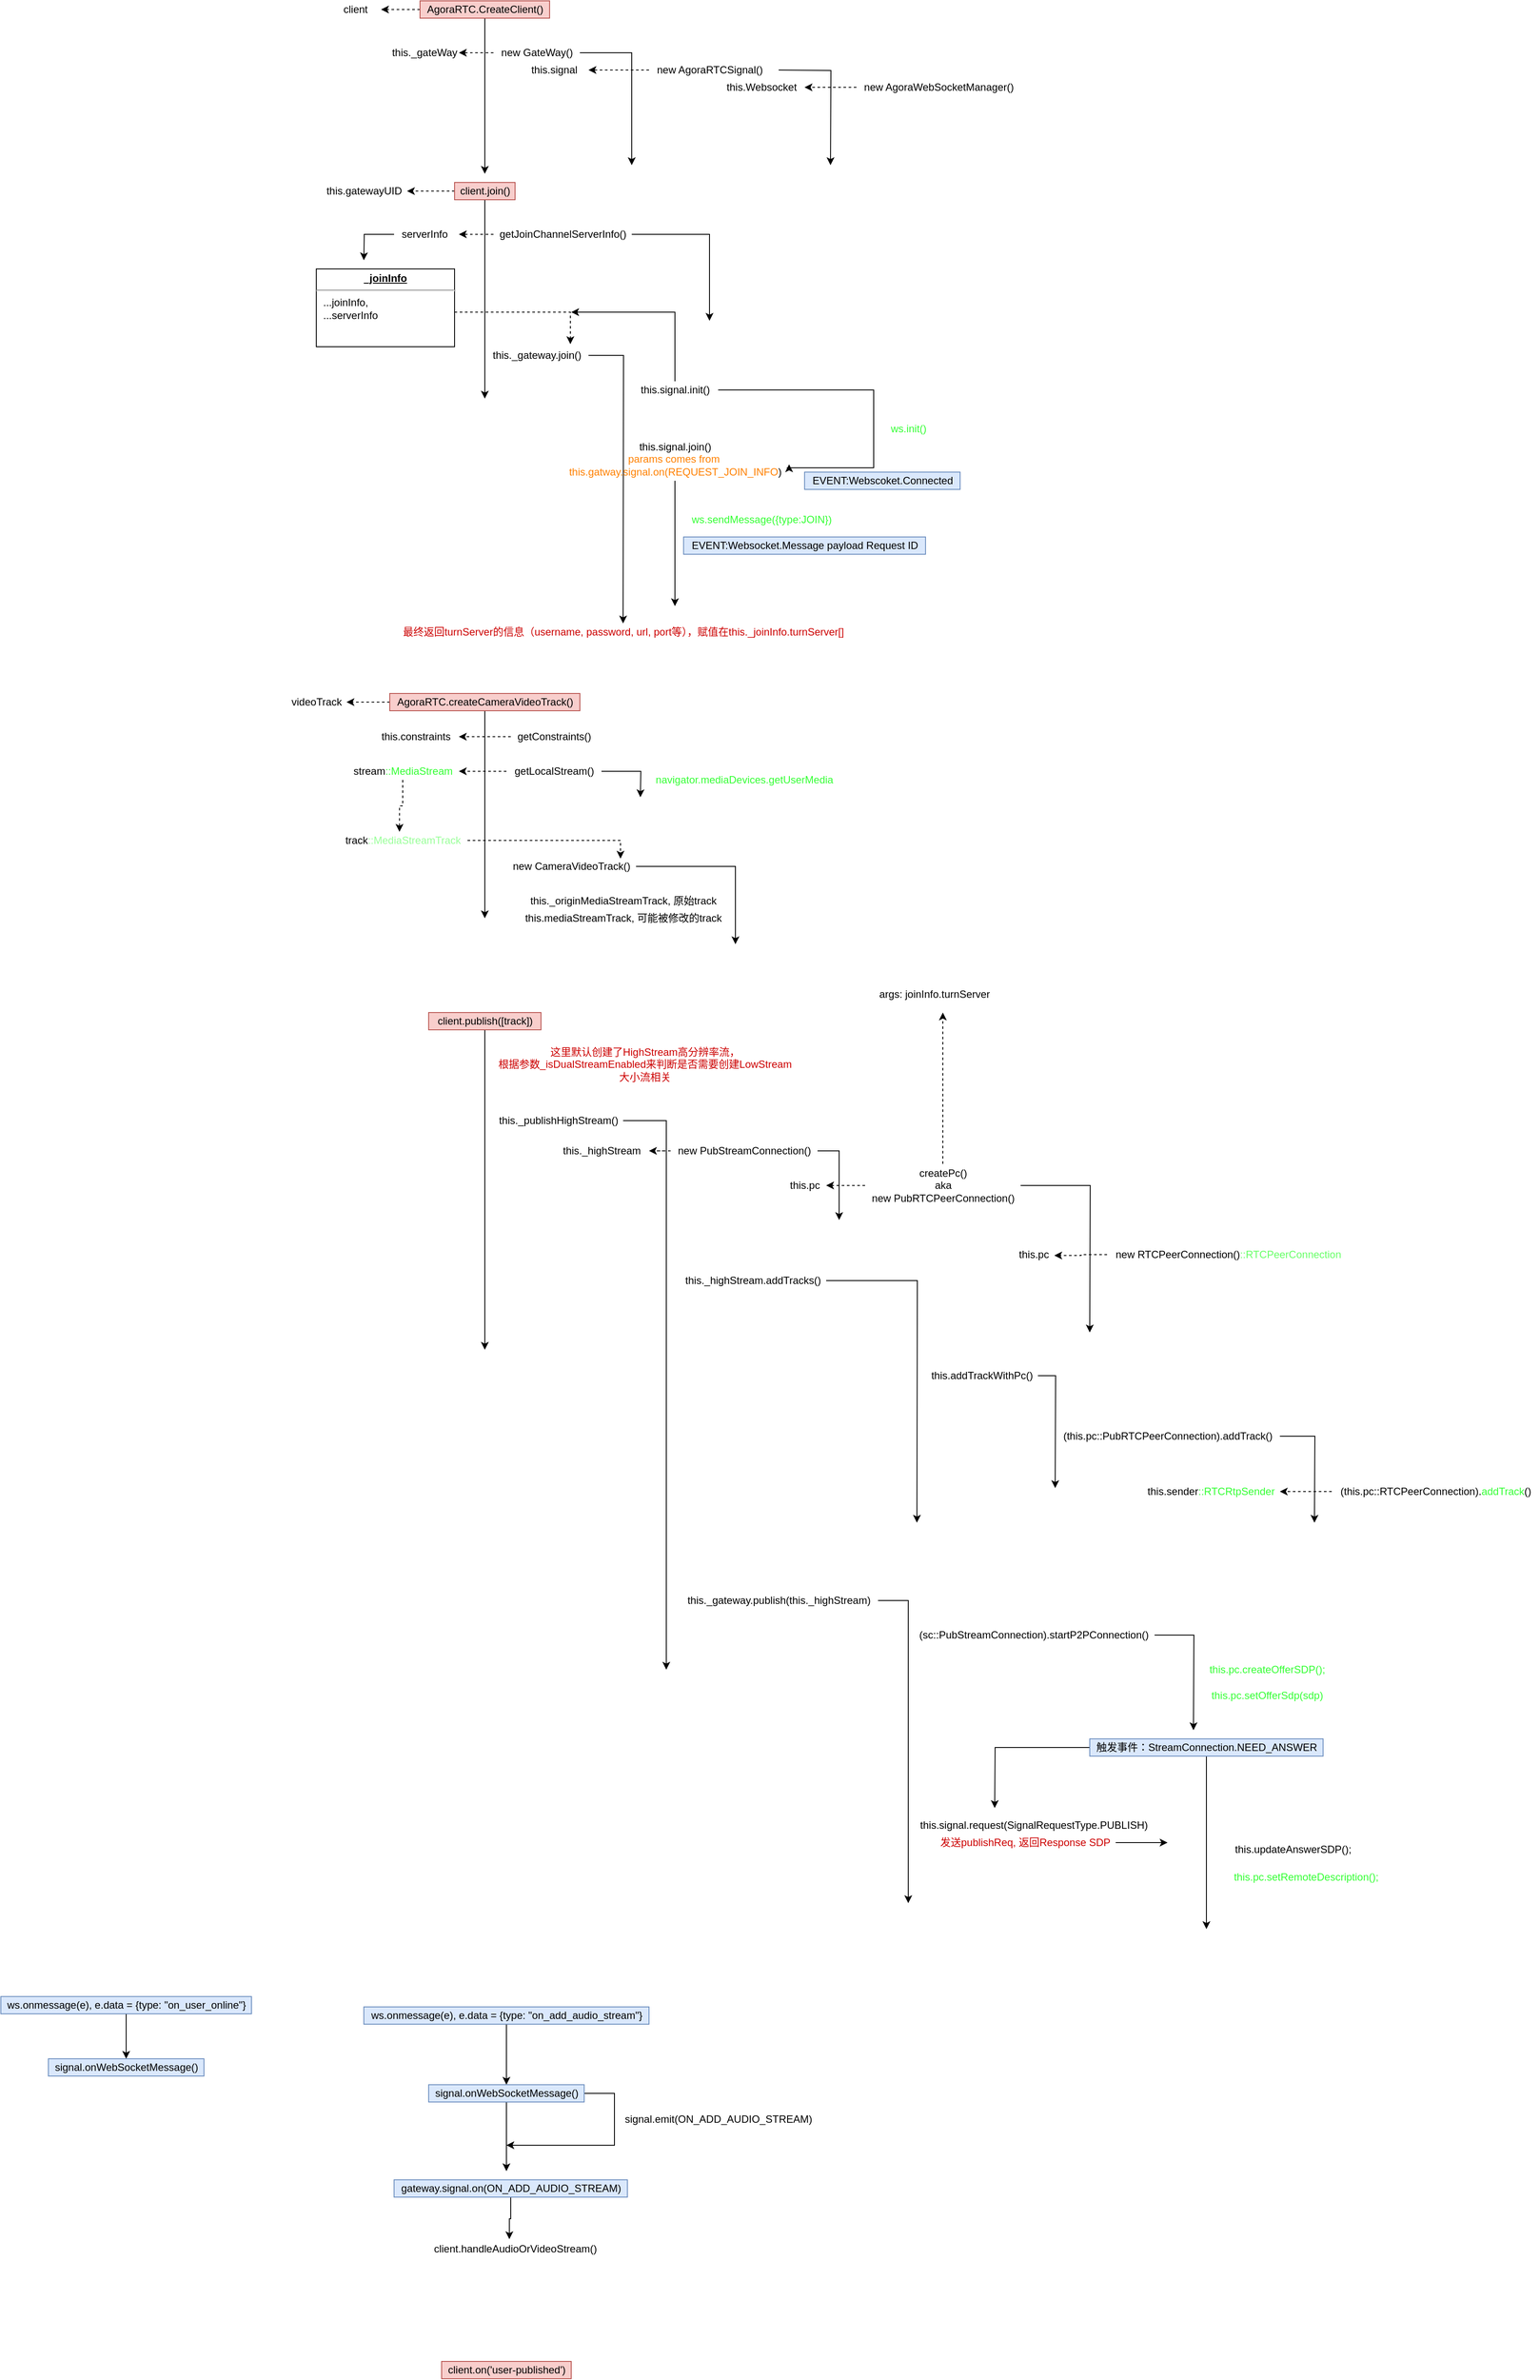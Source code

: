 <mxfile version="13.11.0" type="github">
  <diagram id="C5RBs43oDa-KdzZeNtuy" name="Page-1">
    <mxGraphModel dx="1615" dy="493" grid="1" gridSize="10" guides="1" tooltips="1" connect="1" arrows="1" fold="1" page="1" pageScale="1" pageWidth="827" pageHeight="1169" math="0" shadow="0">
      <root>
        <mxCell id="WIyWlLk6GJQsqaUBKTNV-0" />
        <mxCell id="WIyWlLk6GJQsqaUBKTNV-1" parent="WIyWlLk6GJQsqaUBKTNV-0" />
        <mxCell id="mV5sWuzgAVFhbm7Jw3Zg-1" style="edgeStyle=orthogonalEdgeStyle;rounded=0;orthogonalLoop=1;jettySize=auto;html=1;" edge="1" parent="WIyWlLk6GJQsqaUBKTNV-1" source="mV5sWuzgAVFhbm7Jw3Zg-0">
          <mxGeometry relative="1" as="geometry">
            <mxPoint x="120" y="230" as="targetPoint" />
          </mxGeometry>
        </mxCell>
        <mxCell id="mV5sWuzgAVFhbm7Jw3Zg-65" style="edgeStyle=orthogonalEdgeStyle;rounded=0;orthogonalLoop=1;jettySize=auto;html=1;dashed=1;" edge="1" parent="WIyWlLk6GJQsqaUBKTNV-1" source="mV5sWuzgAVFhbm7Jw3Zg-0">
          <mxGeometry relative="1" as="geometry">
            <mxPoint y="40" as="targetPoint" />
          </mxGeometry>
        </mxCell>
        <mxCell id="mV5sWuzgAVFhbm7Jw3Zg-0" value="AgoraRTC.CreateClient()" style="text;html=1;align=center;verticalAlign=middle;resizable=0;points=[];autosize=1;fillColor=#f8cecc;strokeColor=#b85450;" vertex="1" parent="WIyWlLk6GJQsqaUBKTNV-1">
          <mxGeometry x="45" y="30" width="150" height="20" as="geometry" />
        </mxCell>
        <mxCell id="mV5sWuzgAVFhbm7Jw3Zg-5" style="edgeStyle=orthogonalEdgeStyle;rounded=0;orthogonalLoop=1;jettySize=auto;html=1;" edge="1" parent="WIyWlLk6GJQsqaUBKTNV-1" source="mV5sWuzgAVFhbm7Jw3Zg-2">
          <mxGeometry relative="1" as="geometry">
            <mxPoint x="290" y="220" as="targetPoint" />
            <Array as="points">
              <mxPoint x="290" y="90" />
            </Array>
          </mxGeometry>
        </mxCell>
        <mxCell id="mV5sWuzgAVFhbm7Jw3Zg-15" style="edgeStyle=orthogonalEdgeStyle;rounded=1;orthogonalLoop=1;jettySize=auto;html=1;dashed=1;" edge="1" parent="WIyWlLk6GJQsqaUBKTNV-1" source="mV5sWuzgAVFhbm7Jw3Zg-2">
          <mxGeometry relative="1" as="geometry">
            <mxPoint x="90" y="90" as="targetPoint" />
          </mxGeometry>
        </mxCell>
        <mxCell id="mV5sWuzgAVFhbm7Jw3Zg-2" value="new GateWay()&lt;br&gt;" style="text;html=1;align=center;verticalAlign=middle;resizable=0;points=[];autosize=1;" vertex="1" parent="WIyWlLk6GJQsqaUBKTNV-1">
          <mxGeometry x="130" y="80" width="100" height="20" as="geometry" />
        </mxCell>
        <mxCell id="mV5sWuzgAVFhbm7Jw3Zg-7" style="edgeStyle=orthogonalEdgeStyle;rounded=0;orthogonalLoop=1;jettySize=auto;html=1;" edge="1" parent="WIyWlLk6GJQsqaUBKTNV-1">
          <mxGeometry relative="1" as="geometry">
            <mxPoint x="520" y="220" as="targetPoint" />
            <mxPoint x="460" y="110" as="sourcePoint" />
          </mxGeometry>
        </mxCell>
        <mxCell id="mV5sWuzgAVFhbm7Jw3Zg-13" style="edgeStyle=orthogonalEdgeStyle;rounded=1;orthogonalLoop=1;jettySize=auto;html=1;dashed=1;" edge="1" parent="WIyWlLk6GJQsqaUBKTNV-1" source="mV5sWuzgAVFhbm7Jw3Zg-6">
          <mxGeometry relative="1" as="geometry">
            <mxPoint x="240" y="110" as="targetPoint" />
          </mxGeometry>
        </mxCell>
        <mxCell id="mV5sWuzgAVFhbm7Jw3Zg-6" value="new AgoraRTCSignal()&lt;br&gt;" style="text;html=1;align=center;verticalAlign=middle;resizable=0;points=[];autosize=1;" vertex="1" parent="WIyWlLk6GJQsqaUBKTNV-1">
          <mxGeometry x="310" y="100" width="140" height="20" as="geometry" />
        </mxCell>
        <mxCell id="mV5sWuzgAVFhbm7Jw3Zg-12" style="edgeStyle=orthogonalEdgeStyle;rounded=1;orthogonalLoop=1;jettySize=auto;html=1;dashed=1;" edge="1" parent="WIyWlLk6GJQsqaUBKTNV-1" source="mV5sWuzgAVFhbm7Jw3Zg-8" target="mV5sWuzgAVFhbm7Jw3Zg-10">
          <mxGeometry relative="1" as="geometry" />
        </mxCell>
        <mxCell id="mV5sWuzgAVFhbm7Jw3Zg-8" value="new AgoraWebSocketManager()" style="text;html=1;align=center;verticalAlign=middle;resizable=0;points=[];autosize=1;" vertex="1" parent="WIyWlLk6GJQsqaUBKTNV-1">
          <mxGeometry x="550" y="120" width="190" height="20" as="geometry" />
        </mxCell>
        <mxCell id="mV5sWuzgAVFhbm7Jw3Zg-10" value="this.Websocket" style="text;html=1;align=center;verticalAlign=middle;resizable=0;points=[];autosize=1;" vertex="1" parent="WIyWlLk6GJQsqaUBKTNV-1">
          <mxGeometry x="390" y="120" width="100" height="20" as="geometry" />
        </mxCell>
        <mxCell id="mV5sWuzgAVFhbm7Jw3Zg-14" value="this.signal" style="text;html=1;align=center;verticalAlign=middle;resizable=0;points=[];autosize=1;" vertex="1" parent="WIyWlLk6GJQsqaUBKTNV-1">
          <mxGeometry x="165" y="100" width="70" height="20" as="geometry" />
        </mxCell>
        <mxCell id="mV5sWuzgAVFhbm7Jw3Zg-16" value="this._gateWay" style="text;html=1;align=center;verticalAlign=middle;resizable=0;points=[];autosize=1;" vertex="1" parent="WIyWlLk6GJQsqaUBKTNV-1">
          <mxGeometry x="5" y="80" width="90" height="20" as="geometry" />
        </mxCell>
        <mxCell id="mV5sWuzgAVFhbm7Jw3Zg-18" style="edgeStyle=orthogonalEdgeStyle;rounded=1;orthogonalLoop=1;jettySize=auto;html=1;" edge="1" parent="WIyWlLk6GJQsqaUBKTNV-1" source="mV5sWuzgAVFhbm7Jw3Zg-17">
          <mxGeometry relative="1" as="geometry">
            <mxPoint x="120" y="490" as="targetPoint" />
          </mxGeometry>
        </mxCell>
        <mxCell id="mV5sWuzgAVFhbm7Jw3Zg-30" style="edgeStyle=orthogonalEdgeStyle;rounded=0;orthogonalLoop=1;jettySize=auto;html=1;dashed=1;" edge="1" parent="WIyWlLk6GJQsqaUBKTNV-1" source="mV5sWuzgAVFhbm7Jw3Zg-17">
          <mxGeometry relative="1" as="geometry">
            <mxPoint x="30" y="250" as="targetPoint" />
          </mxGeometry>
        </mxCell>
        <mxCell id="mV5sWuzgAVFhbm7Jw3Zg-17" value="client.join()" style="text;html=1;align=center;verticalAlign=middle;resizable=0;points=[];autosize=1;fillColor=#f8cecc;strokeColor=#b85450;" vertex="1" parent="WIyWlLk6GJQsqaUBKTNV-1">
          <mxGeometry x="85" y="240" width="70" height="20" as="geometry" />
        </mxCell>
        <mxCell id="mV5sWuzgAVFhbm7Jw3Zg-20" style="edgeStyle=orthogonalEdgeStyle;rounded=1;orthogonalLoop=1;jettySize=auto;html=1;dashed=1;" edge="1" parent="WIyWlLk6GJQsqaUBKTNV-1" source="mV5sWuzgAVFhbm7Jw3Zg-19">
          <mxGeometry relative="1" as="geometry">
            <mxPoint x="90" y="300" as="targetPoint" />
          </mxGeometry>
        </mxCell>
        <mxCell id="mV5sWuzgAVFhbm7Jw3Zg-22" style="edgeStyle=orthogonalEdgeStyle;rounded=0;orthogonalLoop=1;jettySize=auto;html=1;" edge="1" parent="WIyWlLk6GJQsqaUBKTNV-1" source="mV5sWuzgAVFhbm7Jw3Zg-19">
          <mxGeometry relative="1" as="geometry">
            <mxPoint x="380" y="400" as="targetPoint" />
            <Array as="points">
              <mxPoint x="380" y="300" />
            </Array>
          </mxGeometry>
        </mxCell>
        <mxCell id="mV5sWuzgAVFhbm7Jw3Zg-19" value="getJoinChannelServerInfo()&lt;br&gt;" style="text;html=1;align=center;verticalAlign=middle;resizable=0;points=[];autosize=1;" vertex="1" parent="WIyWlLk6GJQsqaUBKTNV-1">
          <mxGeometry x="130" y="290" width="160" height="20" as="geometry" />
        </mxCell>
        <mxCell id="mV5sWuzgAVFhbm7Jw3Zg-26" style="edgeStyle=orthogonalEdgeStyle;rounded=0;orthogonalLoop=1;jettySize=auto;html=1;" edge="1" parent="WIyWlLk6GJQsqaUBKTNV-1" source="mV5sWuzgAVFhbm7Jw3Zg-21">
          <mxGeometry relative="1" as="geometry">
            <mxPoint x="-20" y="330" as="targetPoint" />
          </mxGeometry>
        </mxCell>
        <mxCell id="mV5sWuzgAVFhbm7Jw3Zg-21" value="serverInfo" style="text;html=1;align=center;verticalAlign=middle;resizable=0;points=[];autosize=1;" vertex="1" parent="WIyWlLk6GJQsqaUBKTNV-1">
          <mxGeometry x="15" y="290" width="70" height="20" as="geometry" />
        </mxCell>
        <mxCell id="mV5sWuzgAVFhbm7Jw3Zg-28" style="edgeStyle=orthogonalEdgeStyle;rounded=0;orthogonalLoop=1;jettySize=auto;html=1;" edge="1" parent="WIyWlLk6GJQsqaUBKTNV-1" source="mV5sWuzgAVFhbm7Jw3Zg-23">
          <mxGeometry relative="1" as="geometry">
            <mxPoint x="280" y="750" as="targetPoint" />
          </mxGeometry>
        </mxCell>
        <mxCell id="mV5sWuzgAVFhbm7Jw3Zg-23" value="this._gateway.join()" style="text;html=1;align=center;verticalAlign=middle;resizable=0;points=[];autosize=1;" vertex="1" parent="WIyWlLk6GJQsqaUBKTNV-1">
          <mxGeometry x="120" y="430" width="120" height="20" as="geometry" />
        </mxCell>
        <mxCell id="mV5sWuzgAVFhbm7Jw3Zg-24" value="joinInfo" style="text;html=1;align=center;verticalAlign=middle;resizable=0;points=[];autosize=1;" vertex="1" parent="WIyWlLk6GJQsqaUBKTNV-1">
          <mxGeometry x="25" y="350" width="50" height="20" as="geometry" />
        </mxCell>
        <mxCell id="mV5sWuzgAVFhbm7Jw3Zg-27" style="edgeStyle=orthogonalEdgeStyle;rounded=0;orthogonalLoop=1;jettySize=auto;html=1;entryX=0.825;entryY=-0.15;entryDx=0;entryDy=0;entryPerimeter=0;dashed=1;" edge="1" parent="WIyWlLk6GJQsqaUBKTNV-1" source="mV5sWuzgAVFhbm7Jw3Zg-25" target="mV5sWuzgAVFhbm7Jw3Zg-23">
          <mxGeometry relative="1" as="geometry">
            <Array as="points">
              <mxPoint x="219" y="390" />
            </Array>
          </mxGeometry>
        </mxCell>
        <mxCell id="mV5sWuzgAVFhbm7Jw3Zg-25" value="&lt;p style=&quot;margin: 0px ; margin-top: 4px ; text-align: center ; text-decoration: underline&quot;&gt;&lt;b&gt;_joinInfo&lt;/b&gt;&lt;/p&gt;&lt;hr&gt;&lt;p style=&quot;margin: 0px ; margin-left: 8px&quot;&gt;...joinInfo,&lt;/p&gt;&lt;p style=&quot;margin: 0px ; margin-left: 8px&quot;&gt;...serverInfo&lt;/p&gt;&lt;p style=&quot;margin: 0px ; margin-left: 8px&quot;&gt;&lt;br&gt;&lt;/p&gt;" style="verticalAlign=top;align=left;overflow=fill;fontSize=12;fontFamily=Helvetica;html=1;" vertex="1" parent="WIyWlLk6GJQsqaUBKTNV-1">
          <mxGeometry x="-75" y="340" width="160" height="90" as="geometry" />
        </mxCell>
        <mxCell id="mV5sWuzgAVFhbm7Jw3Zg-31" value="this.gatewayUID" style="text;html=1;align=center;verticalAlign=middle;resizable=0;points=[];autosize=1;" vertex="1" parent="WIyWlLk6GJQsqaUBKTNV-1">
          <mxGeometry x="-70" y="240" width="100" height="20" as="geometry" />
        </mxCell>
        <mxCell id="mV5sWuzgAVFhbm7Jw3Zg-33" style="edgeStyle=orthogonalEdgeStyle;rounded=0;orthogonalLoop=1;jettySize=auto;html=1;" edge="1" parent="WIyWlLk6GJQsqaUBKTNV-1" source="mV5sWuzgAVFhbm7Jw3Zg-32">
          <mxGeometry relative="1" as="geometry">
            <mxPoint x="220" y="390" as="targetPoint" />
            <Array as="points">
              <mxPoint x="340" y="390" />
            </Array>
          </mxGeometry>
        </mxCell>
        <mxCell id="mV5sWuzgAVFhbm7Jw3Zg-34" style="edgeStyle=orthogonalEdgeStyle;rounded=0;orthogonalLoop=1;jettySize=auto;html=1;entryX=1.008;entryY=0.62;entryDx=0;entryDy=0;entryPerimeter=0;" edge="1" parent="WIyWlLk6GJQsqaUBKTNV-1" source="mV5sWuzgAVFhbm7Jw3Zg-32" target="mV5sWuzgAVFhbm7Jw3Zg-36">
          <mxGeometry relative="1" as="geometry">
            <mxPoint x="400" y="570" as="targetPoint" />
            <Array as="points">
              <mxPoint x="570" y="480" />
              <mxPoint x="570" y="570" />
              <mxPoint x="470" y="570" />
              <mxPoint x="470" y="571" />
            </Array>
          </mxGeometry>
        </mxCell>
        <mxCell id="mV5sWuzgAVFhbm7Jw3Zg-32" value="this.signal.init()" style="text;html=1;align=center;verticalAlign=middle;resizable=0;points=[];autosize=1;" vertex="1" parent="WIyWlLk6GJQsqaUBKTNV-1">
          <mxGeometry x="290" y="470" width="100" height="20" as="geometry" />
        </mxCell>
        <mxCell id="mV5sWuzgAVFhbm7Jw3Zg-35" value="ws.init()" style="text;html=1;align=center;verticalAlign=middle;resizable=0;points=[];autosize=1;fontColor=#33FF33;" vertex="1" parent="WIyWlLk6GJQsqaUBKTNV-1">
          <mxGeometry x="580" y="515" width="60" height="20" as="geometry" />
        </mxCell>
        <mxCell id="mV5sWuzgAVFhbm7Jw3Zg-39" style="edgeStyle=orthogonalEdgeStyle;rounded=0;orthogonalLoop=1;jettySize=auto;html=1;" edge="1" parent="WIyWlLk6GJQsqaUBKTNV-1" source="mV5sWuzgAVFhbm7Jw3Zg-36">
          <mxGeometry relative="1" as="geometry">
            <mxPoint x="340" y="730" as="targetPoint" />
            <Array as="points">
              <mxPoint x="340" y="700" />
            </Array>
          </mxGeometry>
        </mxCell>
        <mxCell id="mV5sWuzgAVFhbm7Jw3Zg-36" value="this.signal.join()&lt;br&gt;&lt;font color=&quot;#ff8000&quot;&gt;params comes from&amp;nbsp;&lt;br&gt;this.gatway.signal.on(REQUEST_JOIN_INFO&lt;/font&gt;)" style="text;html=1;align=center;verticalAlign=middle;resizable=0;points=[];autosize=1;" vertex="1" parent="WIyWlLk6GJQsqaUBKTNV-1">
          <mxGeometry x="210" y="535" width="260" height="50" as="geometry" />
        </mxCell>
        <mxCell id="mV5sWuzgAVFhbm7Jw3Zg-37" value="EVENT:Webscoket.Connected" style="text;html=1;align=center;verticalAlign=middle;resizable=0;points=[];autosize=1;fillColor=#dae8fc;strokeColor=#6c8ebf;" vertex="1" parent="WIyWlLk6GJQsqaUBKTNV-1">
          <mxGeometry x="490" y="575" width="180" height="20" as="geometry" />
        </mxCell>
        <mxCell id="mV5sWuzgAVFhbm7Jw3Zg-40" value="ws.sendMessage({type:JOIN})" style="text;html=1;align=center;verticalAlign=middle;resizable=0;points=[];autosize=1;fontColor=#33FF33;" vertex="1" parent="WIyWlLk6GJQsqaUBKTNV-1">
          <mxGeometry x="350" y="620" width="180" height="20" as="geometry" />
        </mxCell>
        <mxCell id="mV5sWuzgAVFhbm7Jw3Zg-41" value="EVENT:Websocket.Message payload Request ID" style="text;html=1;align=center;verticalAlign=middle;resizable=0;points=[];autosize=1;fillColor=#dae8fc;strokeColor=#6c8ebf;" vertex="1" parent="WIyWlLk6GJQsqaUBKTNV-1">
          <mxGeometry x="350" y="650" width="280" height="20" as="geometry" />
        </mxCell>
        <mxCell id="mV5sWuzgAVFhbm7Jw3Zg-45" style="edgeStyle=orthogonalEdgeStyle;rounded=0;orthogonalLoop=1;jettySize=auto;html=1;" edge="1" parent="WIyWlLk6GJQsqaUBKTNV-1" source="mV5sWuzgAVFhbm7Jw3Zg-44">
          <mxGeometry relative="1" as="geometry">
            <mxPoint x="120" y="1091" as="targetPoint" />
          </mxGeometry>
        </mxCell>
        <mxCell id="mV5sWuzgAVFhbm7Jw3Zg-62" style="edgeStyle=orthogonalEdgeStyle;rounded=0;orthogonalLoop=1;jettySize=auto;html=1;dashed=1;" edge="1" parent="WIyWlLk6GJQsqaUBKTNV-1" source="mV5sWuzgAVFhbm7Jw3Zg-44">
          <mxGeometry relative="1" as="geometry">
            <mxPoint x="-40" y="841" as="targetPoint" />
          </mxGeometry>
        </mxCell>
        <mxCell id="mV5sWuzgAVFhbm7Jw3Zg-44" value="AgoraRTC.createCameraVideoTrack()" style="text;html=1;align=center;verticalAlign=middle;resizable=0;points=[];autosize=1;fillColor=#f8cecc;strokeColor=#b85450;" vertex="1" parent="WIyWlLk6GJQsqaUBKTNV-1">
          <mxGeometry x="10" y="831" width="220" height="20" as="geometry" />
        </mxCell>
        <mxCell id="mV5sWuzgAVFhbm7Jw3Zg-47" style="edgeStyle=orthogonalEdgeStyle;rounded=0;orthogonalLoop=1;jettySize=auto;html=1;dashed=1;" edge="1" parent="WIyWlLk6GJQsqaUBKTNV-1" source="mV5sWuzgAVFhbm7Jw3Zg-46">
          <mxGeometry relative="1" as="geometry">
            <mxPoint x="90" y="881" as="targetPoint" />
          </mxGeometry>
        </mxCell>
        <mxCell id="mV5sWuzgAVFhbm7Jw3Zg-46" value="getConstraints()" style="text;html=1;align=center;verticalAlign=middle;resizable=0;points=[];autosize=1;" vertex="1" parent="WIyWlLk6GJQsqaUBKTNV-1">
          <mxGeometry x="150" y="871" width="100" height="20" as="geometry" />
        </mxCell>
        <mxCell id="mV5sWuzgAVFhbm7Jw3Zg-48" value="this.constraints" style="text;html=1;align=center;verticalAlign=middle;resizable=0;points=[];autosize=1;" vertex="1" parent="WIyWlLk6GJQsqaUBKTNV-1">
          <mxGeometry x="-10" y="871" width="100" height="20" as="geometry" />
        </mxCell>
        <mxCell id="mV5sWuzgAVFhbm7Jw3Zg-50" style="edgeStyle=orthogonalEdgeStyle;rounded=0;orthogonalLoop=1;jettySize=auto;html=1;dashed=1;" edge="1" parent="WIyWlLk6GJQsqaUBKTNV-1" source="mV5sWuzgAVFhbm7Jw3Zg-49">
          <mxGeometry relative="1" as="geometry">
            <mxPoint x="90" y="921" as="targetPoint" />
          </mxGeometry>
        </mxCell>
        <mxCell id="mV5sWuzgAVFhbm7Jw3Zg-55" style="edgeStyle=orthogonalEdgeStyle;rounded=0;orthogonalLoop=1;jettySize=auto;html=1;" edge="1" parent="WIyWlLk6GJQsqaUBKTNV-1" source="mV5sWuzgAVFhbm7Jw3Zg-49">
          <mxGeometry relative="1" as="geometry">
            <mxPoint x="300" y="951" as="targetPoint" />
          </mxGeometry>
        </mxCell>
        <mxCell id="mV5sWuzgAVFhbm7Jw3Zg-49" value="getLocalStream()" style="text;html=1;align=center;verticalAlign=middle;resizable=0;points=[];autosize=1;" vertex="1" parent="WIyWlLk6GJQsqaUBKTNV-1">
          <mxGeometry x="145" y="911" width="110" height="20" as="geometry" />
        </mxCell>
        <mxCell id="mV5sWuzgAVFhbm7Jw3Zg-52" style="edgeStyle=orthogonalEdgeStyle;rounded=0;orthogonalLoop=1;jettySize=auto;html=1;dashed=1;entryX=0.475;entryY=0;entryDx=0;entryDy=0;entryPerimeter=0;" edge="1" parent="WIyWlLk6GJQsqaUBKTNV-1" source="mV5sWuzgAVFhbm7Jw3Zg-51" target="mV5sWuzgAVFhbm7Jw3Zg-53">
          <mxGeometry relative="1" as="geometry">
            <mxPoint x="40" y="951" as="targetPoint" />
          </mxGeometry>
        </mxCell>
        <mxCell id="mV5sWuzgAVFhbm7Jw3Zg-51" value="stream&lt;font color=&quot;#33ff33&quot;&gt;::MediaStream&lt;/font&gt;" style="text;html=1;align=center;verticalAlign=middle;resizable=0;points=[];autosize=1;" vertex="1" parent="WIyWlLk6GJQsqaUBKTNV-1">
          <mxGeometry x="-40" y="911" width="130" height="20" as="geometry" />
        </mxCell>
        <mxCell id="mV5sWuzgAVFhbm7Jw3Zg-58" style="edgeStyle=orthogonalEdgeStyle;rounded=0;orthogonalLoop=1;jettySize=auto;html=1;entryX=0.88;entryY=0.05;entryDx=0;entryDy=0;entryPerimeter=0;dashed=1;" edge="1" parent="WIyWlLk6GJQsqaUBKTNV-1" source="mV5sWuzgAVFhbm7Jw3Zg-53" target="mV5sWuzgAVFhbm7Jw3Zg-57">
          <mxGeometry relative="1" as="geometry" />
        </mxCell>
        <mxCell id="mV5sWuzgAVFhbm7Jw3Zg-53" value="track&lt;font color=&quot;#99ff99&quot;&gt;::MediaStreamTrack&lt;/font&gt;" style="text;html=1;align=center;verticalAlign=middle;resizable=0;points=[];autosize=1;" vertex="1" parent="WIyWlLk6GJQsqaUBKTNV-1">
          <mxGeometry x="-50" y="991" width="150" height="20" as="geometry" />
        </mxCell>
        <mxCell id="mV5sWuzgAVFhbm7Jw3Zg-56" value="navigator.mediaDevices.getUserMedia" style="text;html=1;align=center;verticalAlign=middle;resizable=0;points=[];autosize=1;fontColor=#33FF33;" vertex="1" parent="WIyWlLk6GJQsqaUBKTNV-1">
          <mxGeometry x="310" y="921" width="220" height="20" as="geometry" />
        </mxCell>
        <mxCell id="mV5sWuzgAVFhbm7Jw3Zg-59" style="edgeStyle=orthogonalEdgeStyle;rounded=0;orthogonalLoop=1;jettySize=auto;html=1;" edge="1" parent="WIyWlLk6GJQsqaUBKTNV-1" source="mV5sWuzgAVFhbm7Jw3Zg-57">
          <mxGeometry relative="1" as="geometry">
            <mxPoint x="410" y="1121" as="targetPoint" />
            <Array as="points">
              <mxPoint x="410" y="1031" />
              <mxPoint x="410" y="1121" />
            </Array>
          </mxGeometry>
        </mxCell>
        <mxCell id="mV5sWuzgAVFhbm7Jw3Zg-57" value="new CameraVideoTrack()" style="text;html=1;align=center;verticalAlign=middle;resizable=0;points=[];autosize=1;" vertex="1" parent="WIyWlLk6GJQsqaUBKTNV-1">
          <mxGeometry x="145" y="1021" width="150" height="20" as="geometry" />
        </mxCell>
        <mxCell id="mV5sWuzgAVFhbm7Jw3Zg-60" value="this._originMediaStreamTrack, 原始track" style="text;html=1;align=center;verticalAlign=middle;resizable=0;points=[];autosize=1;" vertex="1" parent="WIyWlLk6GJQsqaUBKTNV-1">
          <mxGeometry x="165" y="1061" width="230" height="20" as="geometry" />
        </mxCell>
        <mxCell id="mV5sWuzgAVFhbm7Jw3Zg-61" value="this.mediaStreamTrack, 可能被修改的track" style="text;html=1;align=center;verticalAlign=middle;resizable=0;points=[];autosize=1;" vertex="1" parent="WIyWlLk6GJQsqaUBKTNV-1">
          <mxGeometry x="160" y="1081" width="240" height="20" as="geometry" />
        </mxCell>
        <mxCell id="mV5sWuzgAVFhbm7Jw3Zg-63" value="videoTrack" style="text;html=1;align=center;verticalAlign=middle;resizable=0;points=[];autosize=1;" vertex="1" parent="WIyWlLk6GJQsqaUBKTNV-1">
          <mxGeometry x="-110" y="831" width="70" height="20" as="geometry" />
        </mxCell>
        <mxCell id="mV5sWuzgAVFhbm7Jw3Zg-68" style="edgeStyle=orthogonalEdgeStyle;rounded=0;orthogonalLoop=1;jettySize=auto;html=1;" edge="1" parent="WIyWlLk6GJQsqaUBKTNV-1" source="mV5sWuzgAVFhbm7Jw3Zg-64">
          <mxGeometry relative="1" as="geometry">
            <mxPoint x="120" y="1590" as="targetPoint" />
          </mxGeometry>
        </mxCell>
        <mxCell id="mV5sWuzgAVFhbm7Jw3Zg-64" value="client.publish([track])" style="text;html=1;align=center;verticalAlign=middle;resizable=0;points=[];autosize=1;fillColor=#f8cecc;strokeColor=#b85450;" vertex="1" parent="WIyWlLk6GJQsqaUBKTNV-1">
          <mxGeometry x="55" y="1200" width="130" height="20" as="geometry" />
        </mxCell>
        <mxCell id="mV5sWuzgAVFhbm7Jw3Zg-66" value="client" style="text;html=1;align=center;verticalAlign=middle;resizable=0;points=[];autosize=1;" vertex="1" parent="WIyWlLk6GJQsqaUBKTNV-1">
          <mxGeometry x="-50" y="30" width="40" height="20" as="geometry" />
        </mxCell>
        <mxCell id="mV5sWuzgAVFhbm7Jw3Zg-69" value="这里默认创建了HighStream高分辨率流，&lt;br&gt;根据参数_isDualStreamEnabled来判断是否需要创建LowStream&lt;br&gt;大小流相关" style="text;html=1;align=center;verticalAlign=middle;resizable=0;points=[];autosize=1;fontColor=#CC0000;" vertex="1" parent="WIyWlLk6GJQsqaUBKTNV-1">
          <mxGeometry x="130" y="1235" width="350" height="50" as="geometry" />
        </mxCell>
        <mxCell id="mV5sWuzgAVFhbm7Jw3Zg-72" style="edgeStyle=orthogonalEdgeStyle;rounded=0;orthogonalLoop=1;jettySize=auto;html=1;fontColor=#CC0000;" edge="1" parent="WIyWlLk6GJQsqaUBKTNV-1" source="mV5sWuzgAVFhbm7Jw3Zg-70">
          <mxGeometry relative="1" as="geometry">
            <mxPoint x="330" y="1960" as="targetPoint" />
            <Array as="points">
              <mxPoint x="330" y="1325" />
            </Array>
          </mxGeometry>
        </mxCell>
        <mxCell id="mV5sWuzgAVFhbm7Jw3Zg-70" value="&lt;font color=&quot;#000000&quot;&gt;this._publishHighStream()&lt;br&gt;&lt;/font&gt;" style="text;html=1;align=center;verticalAlign=middle;resizable=0;points=[];autosize=1;fontColor=#CC0000;" vertex="1" parent="WIyWlLk6GJQsqaUBKTNV-1">
          <mxGeometry x="130" y="1315" width="150" height="20" as="geometry" />
        </mxCell>
        <mxCell id="mV5sWuzgAVFhbm7Jw3Zg-73" value="&lt;font&gt;this._highStream&lt;/font&gt;" style="text;html=1;align=center;verticalAlign=middle;resizable=0;points=[];autosize=1;" vertex="1" parent="WIyWlLk6GJQsqaUBKTNV-1">
          <mxGeometry x="200" y="1350" width="110" height="20" as="geometry" />
        </mxCell>
        <mxCell id="mV5sWuzgAVFhbm7Jw3Zg-75" style="edgeStyle=orthogonalEdgeStyle;rounded=0;orthogonalLoop=1;jettySize=auto;html=1;fontColor=#000000;" edge="1" parent="WIyWlLk6GJQsqaUBKTNV-1" source="mV5sWuzgAVFhbm7Jw3Zg-74">
          <mxGeometry relative="1" as="geometry">
            <mxPoint x="530" y="1440" as="targetPoint" />
            <Array as="points">
              <mxPoint x="530" y="1360" />
              <mxPoint x="530" y="1440" />
            </Array>
          </mxGeometry>
        </mxCell>
        <mxCell id="mV5sWuzgAVFhbm7Jw3Zg-79" style="edgeStyle=orthogonalEdgeStyle;rounded=0;orthogonalLoop=1;jettySize=auto;html=1;dashed=1;fontColor=#000000;" edge="1" parent="WIyWlLk6GJQsqaUBKTNV-1" source="mV5sWuzgAVFhbm7Jw3Zg-74" target="mV5sWuzgAVFhbm7Jw3Zg-73">
          <mxGeometry relative="1" as="geometry" />
        </mxCell>
        <mxCell id="mV5sWuzgAVFhbm7Jw3Zg-74" value="new PubStreamConnection()" style="text;html=1;align=center;verticalAlign=middle;resizable=0;points=[];autosize=1;" vertex="1" parent="WIyWlLk6GJQsqaUBKTNV-1">
          <mxGeometry x="335" y="1350" width="170" height="20" as="geometry" />
        </mxCell>
        <mxCell id="mV5sWuzgAVFhbm7Jw3Zg-78" style="edgeStyle=orthogonalEdgeStyle;rounded=0;orthogonalLoop=1;jettySize=auto;html=1;entryX=1;entryY=0.5;entryDx=0;entryDy=0;entryPerimeter=0;fontColor=#000000;dashed=1;" edge="1" parent="WIyWlLk6GJQsqaUBKTNV-1" source="mV5sWuzgAVFhbm7Jw3Zg-76" target="mV5sWuzgAVFhbm7Jw3Zg-77">
          <mxGeometry relative="1" as="geometry" />
        </mxCell>
        <mxCell id="mV5sWuzgAVFhbm7Jw3Zg-80" style="edgeStyle=orthogonalEdgeStyle;rounded=0;orthogonalLoop=1;jettySize=auto;html=1;dashed=1;fontColor=#000000;" edge="1" parent="WIyWlLk6GJQsqaUBKTNV-1" source="mV5sWuzgAVFhbm7Jw3Zg-76">
          <mxGeometry relative="1" as="geometry">
            <mxPoint x="650" y="1200" as="targetPoint" />
          </mxGeometry>
        </mxCell>
        <mxCell id="mV5sWuzgAVFhbm7Jw3Zg-82" style="edgeStyle=orthogonalEdgeStyle;rounded=0;orthogonalLoop=1;jettySize=auto;html=1;fontColor=#000000;" edge="1" parent="WIyWlLk6GJQsqaUBKTNV-1" source="mV5sWuzgAVFhbm7Jw3Zg-76">
          <mxGeometry relative="1" as="geometry">
            <mxPoint x="820" y="1570" as="targetPoint" />
          </mxGeometry>
        </mxCell>
        <mxCell id="mV5sWuzgAVFhbm7Jw3Zg-76" value="createPc()&lt;br&gt;aka&lt;br&gt;new PubRTCPeerConnection()" style="text;html=1;align=center;verticalAlign=middle;resizable=0;points=[];autosize=1;fontColor=#000000;" vertex="1" parent="WIyWlLk6GJQsqaUBKTNV-1">
          <mxGeometry x="560" y="1375" width="180" height="50" as="geometry" />
        </mxCell>
        <mxCell id="mV5sWuzgAVFhbm7Jw3Zg-77" value="this.pc" style="text;html=1;align=center;verticalAlign=middle;resizable=0;points=[];autosize=1;fontColor=#000000;" vertex="1" parent="WIyWlLk6GJQsqaUBKTNV-1">
          <mxGeometry x="465" y="1390" width="50" height="20" as="geometry" />
        </mxCell>
        <mxCell id="mV5sWuzgAVFhbm7Jw3Zg-81" value="args: joinInfo.turnServer" style="text;html=1;align=center;verticalAlign=middle;resizable=0;points=[];autosize=1;fontColor=#000000;" vertex="1" parent="WIyWlLk6GJQsqaUBKTNV-1">
          <mxGeometry x="570" y="1169" width="140" height="20" as="geometry" />
        </mxCell>
        <mxCell id="mV5sWuzgAVFhbm7Jw3Zg-84" style="edgeStyle=orthogonalEdgeStyle;rounded=0;orthogonalLoop=1;jettySize=auto;html=1;dashed=1;fontColor=#000000;entryX=0.98;entryY=0.55;entryDx=0;entryDy=0;entryPerimeter=0;" edge="1" parent="WIyWlLk6GJQsqaUBKTNV-1" source="mV5sWuzgAVFhbm7Jw3Zg-83" target="mV5sWuzgAVFhbm7Jw3Zg-85">
          <mxGeometry relative="1" as="geometry">
            <mxPoint x="780" y="1430" as="targetPoint" />
          </mxGeometry>
        </mxCell>
        <mxCell id="mV5sWuzgAVFhbm7Jw3Zg-83" value="new RTCPeerConnection()&lt;font color=&quot;#66ff66&quot;&gt;::RTCPeerConnection&lt;/font&gt;" style="text;html=1;align=center;verticalAlign=middle;resizable=0;points=[];autosize=1;fontColor=#000000;" vertex="1" parent="WIyWlLk6GJQsqaUBKTNV-1">
          <mxGeometry x="840" y="1470" width="280" height="20" as="geometry" />
        </mxCell>
        <mxCell id="mV5sWuzgAVFhbm7Jw3Zg-85" value="this.pc" style="text;html=1;align=center;verticalAlign=middle;resizable=0;points=[];autosize=1;fontColor=#000000;" vertex="1" parent="WIyWlLk6GJQsqaUBKTNV-1">
          <mxGeometry x="730" y="1470" width="50" height="20" as="geometry" />
        </mxCell>
        <mxCell id="mV5sWuzgAVFhbm7Jw3Zg-86" value="最终返回turnServer的信息（username, password, url, port等），赋值在this._joinInfo.turnServer[]" style="text;html=1;align=center;verticalAlign=middle;resizable=0;points=[];autosize=1;fontColor=#CC0000;" vertex="1" parent="WIyWlLk6GJQsqaUBKTNV-1">
          <mxGeometry x="15" y="750" width="530" height="20" as="geometry" />
        </mxCell>
        <mxCell id="mV5sWuzgAVFhbm7Jw3Zg-90" style="edgeStyle=orthogonalEdgeStyle;rounded=0;orthogonalLoop=1;jettySize=auto;html=1;fontColor=#000000;" edge="1" parent="WIyWlLk6GJQsqaUBKTNV-1" source="mV5sWuzgAVFhbm7Jw3Zg-88">
          <mxGeometry relative="1" as="geometry">
            <mxPoint x="620" y="1790" as="targetPoint" />
          </mxGeometry>
        </mxCell>
        <mxCell id="mV5sWuzgAVFhbm7Jw3Zg-88" value="this._highStream.addTracks()" style="text;html=1;align=center;verticalAlign=middle;resizable=0;points=[];autosize=1;fontColor=#000000;" vertex="1" parent="WIyWlLk6GJQsqaUBKTNV-1">
          <mxGeometry x="345" y="1500" width="170" height="20" as="geometry" />
        </mxCell>
        <mxCell id="mV5sWuzgAVFhbm7Jw3Zg-98" style="edgeStyle=orthogonalEdgeStyle;rounded=0;orthogonalLoop=1;jettySize=auto;html=1;fontColor=#000000;" edge="1" parent="WIyWlLk6GJQsqaUBKTNV-1" source="mV5sWuzgAVFhbm7Jw3Zg-89">
          <mxGeometry relative="1" as="geometry">
            <mxPoint x="610" y="2230" as="targetPoint" />
            <Array as="points">
              <mxPoint x="610" y="1880" />
            </Array>
          </mxGeometry>
        </mxCell>
        <mxCell id="mV5sWuzgAVFhbm7Jw3Zg-89" value="this._gateway.publish(this._highStream)" style="text;html=1;align=center;verticalAlign=middle;resizable=0;points=[];autosize=1;fontColor=#000000;" vertex="1" parent="WIyWlLk6GJQsqaUBKTNV-1">
          <mxGeometry x="345" y="1870" width="230" height="20" as="geometry" />
        </mxCell>
        <mxCell id="mV5sWuzgAVFhbm7Jw3Zg-93" style="edgeStyle=orthogonalEdgeStyle;rounded=0;orthogonalLoop=1;jettySize=auto;html=1;fontColor=#000000;" edge="1" parent="WIyWlLk6GJQsqaUBKTNV-1" source="mV5sWuzgAVFhbm7Jw3Zg-91">
          <mxGeometry relative="1" as="geometry">
            <mxPoint x="780" y="1750" as="targetPoint" />
          </mxGeometry>
        </mxCell>
        <mxCell id="mV5sWuzgAVFhbm7Jw3Zg-91" value="this.addTrackWithPc()" style="text;html=1;align=center;verticalAlign=middle;resizable=0;points=[];autosize=1;fontColor=#000000;" vertex="1" parent="WIyWlLk6GJQsqaUBKTNV-1">
          <mxGeometry x="630" y="1610" width="130" height="20" as="geometry" />
        </mxCell>
        <mxCell id="mV5sWuzgAVFhbm7Jw3Zg-94" style="edgeStyle=orthogonalEdgeStyle;rounded=0;orthogonalLoop=1;jettySize=auto;html=1;fontColor=#000000;" edge="1" parent="WIyWlLk6GJQsqaUBKTNV-1" source="mV5sWuzgAVFhbm7Jw3Zg-92">
          <mxGeometry relative="1" as="geometry">
            <mxPoint x="1080" y="1790" as="targetPoint" />
          </mxGeometry>
        </mxCell>
        <mxCell id="mV5sWuzgAVFhbm7Jw3Zg-92" value="(this.pc::PubRTCPeerConnection).addTrack()" style="text;html=1;align=center;verticalAlign=middle;resizable=0;points=[];autosize=1;fontColor=#000000;" vertex="1" parent="WIyWlLk6GJQsqaUBKTNV-1">
          <mxGeometry x="780" y="1680" width="260" height="20" as="geometry" />
        </mxCell>
        <mxCell id="mV5sWuzgAVFhbm7Jw3Zg-97" style="edgeStyle=orthogonalEdgeStyle;rounded=0;orthogonalLoop=1;jettySize=auto;html=1;fontColor=#000000;dashed=1;" edge="1" parent="WIyWlLk6GJQsqaUBKTNV-1" source="mV5sWuzgAVFhbm7Jw3Zg-95" target="mV5sWuzgAVFhbm7Jw3Zg-96">
          <mxGeometry relative="1" as="geometry" />
        </mxCell>
        <mxCell id="mV5sWuzgAVFhbm7Jw3Zg-95" value="(this.pc::RTCPeerConnection).&lt;font color=&quot;#33ff33&quot;&gt;addTrack&lt;/font&gt;()" style="text;html=1;align=center;verticalAlign=middle;resizable=0;points=[];autosize=1;fontColor=#000000;" vertex="1" parent="WIyWlLk6GJQsqaUBKTNV-1">
          <mxGeometry x="1100" y="1744" width="240" height="20" as="geometry" />
        </mxCell>
        <mxCell id="mV5sWuzgAVFhbm7Jw3Zg-96" value="this.sender&lt;font color=&quot;#33ff33&quot;&gt;::RTCRtpSender&lt;/font&gt;" style="text;html=1;align=center;verticalAlign=middle;resizable=0;points=[];autosize=1;" vertex="1" parent="WIyWlLk6GJQsqaUBKTNV-1">
          <mxGeometry x="880" y="1744" width="160" height="20" as="geometry" />
        </mxCell>
        <mxCell id="mV5sWuzgAVFhbm7Jw3Zg-100" style="edgeStyle=orthogonalEdgeStyle;rounded=0;orthogonalLoop=1;jettySize=auto;html=1;fontColor=#000000;" edge="1" parent="WIyWlLk6GJQsqaUBKTNV-1" source="mV5sWuzgAVFhbm7Jw3Zg-99">
          <mxGeometry relative="1" as="geometry">
            <mxPoint x="940" y="2030" as="targetPoint" />
          </mxGeometry>
        </mxCell>
        <mxCell id="mV5sWuzgAVFhbm7Jw3Zg-99" value="(sc::PubStreamConnection).startP2PConnection()" style="text;html=1;align=center;verticalAlign=middle;resizable=0;points=[];autosize=1;fontColor=#000000;" vertex="1" parent="WIyWlLk6GJQsqaUBKTNV-1">
          <mxGeometry x="615" y="1910" width="280" height="20" as="geometry" />
        </mxCell>
        <mxCell id="mV5sWuzgAVFhbm7Jw3Zg-101" value="this.pc.createOfferSDP();" style="text;html=1;align=center;verticalAlign=middle;resizable=0;points=[];autosize=1;fontColor=#33FF33;" vertex="1" parent="WIyWlLk6GJQsqaUBKTNV-1">
          <mxGeometry x="950" y="1950" width="150" height="20" as="geometry" />
        </mxCell>
        <mxCell id="mV5sWuzgAVFhbm7Jw3Zg-102" value="this.pc.setOfferSdp(sdp)" style="text;html=1;align=center;verticalAlign=middle;resizable=0;points=[];autosize=1;fontColor=#33FF33;" vertex="1" parent="WIyWlLk6GJQsqaUBKTNV-1">
          <mxGeometry x="955" y="1980" width="140" height="20" as="geometry" />
        </mxCell>
        <mxCell id="mV5sWuzgAVFhbm7Jw3Zg-104" style="edgeStyle=orthogonalEdgeStyle;rounded=0;orthogonalLoop=1;jettySize=auto;html=1;fontColor=#33FF33;" edge="1" parent="WIyWlLk6GJQsqaUBKTNV-1" source="mV5sWuzgAVFhbm7Jw3Zg-103">
          <mxGeometry relative="1" as="geometry">
            <mxPoint x="710" y="2120" as="targetPoint" />
          </mxGeometry>
        </mxCell>
        <mxCell id="mV5sWuzgAVFhbm7Jw3Zg-107" style="edgeStyle=orthogonalEdgeStyle;rounded=0;orthogonalLoop=1;jettySize=auto;html=1;fontColor=#CC0000;" edge="1" parent="WIyWlLk6GJQsqaUBKTNV-1" source="mV5sWuzgAVFhbm7Jw3Zg-103">
          <mxGeometry relative="1" as="geometry">
            <mxPoint x="955" y="2260" as="targetPoint" />
          </mxGeometry>
        </mxCell>
        <mxCell id="mV5sWuzgAVFhbm7Jw3Zg-103" value="&lt;font color=&quot;#000000&quot;&gt;触发事件：StreamConnection.NEED_ANSWER&lt;/font&gt;" style="text;html=1;align=center;verticalAlign=middle;resizable=0;points=[];autosize=1;fillColor=#dae8fc;strokeColor=#6c8ebf;" vertex="1" parent="WIyWlLk6GJQsqaUBKTNV-1">
          <mxGeometry x="820" y="2040" width="270" height="20" as="geometry" />
        </mxCell>
        <mxCell id="mV5sWuzgAVFhbm7Jw3Zg-105" value="&lt;font color=&quot;#000000&quot;&gt;this.signal.request(SignalRequestType.PUBLISH)&lt;/font&gt;" style="text;html=1;align=center;verticalAlign=middle;resizable=0;points=[];autosize=1;fontColor=#33FF33;" vertex="1" parent="WIyWlLk6GJQsqaUBKTNV-1">
          <mxGeometry x="615" y="2130" width="280" height="20" as="geometry" />
        </mxCell>
        <mxCell id="mV5sWuzgAVFhbm7Jw3Zg-108" style="edgeStyle=orthogonalEdgeStyle;rounded=0;orthogonalLoop=1;jettySize=auto;html=1;fontColor=#CC0000;" edge="1" parent="WIyWlLk6GJQsqaUBKTNV-1" source="mV5sWuzgAVFhbm7Jw3Zg-106">
          <mxGeometry relative="1" as="geometry">
            <mxPoint x="910" y="2160" as="targetPoint" />
          </mxGeometry>
        </mxCell>
        <mxCell id="mV5sWuzgAVFhbm7Jw3Zg-106" value="&lt;font&gt;发送publishReq, 返回Response SDP&lt;/font&gt;" style="text;html=1;align=center;verticalAlign=middle;resizable=0;points=[];autosize=1;fontColor=#CC0000;" vertex="1" parent="WIyWlLk6GJQsqaUBKTNV-1">
          <mxGeometry x="640" y="2150" width="210" height="20" as="geometry" />
        </mxCell>
        <mxCell id="mV5sWuzgAVFhbm7Jw3Zg-109" value="&lt;font color=&quot;#000000&quot;&gt;this.updateAnswerSDP();&lt;br&gt;&lt;br&gt;&lt;/font&gt;" style="text;html=1;align=center;verticalAlign=middle;resizable=0;points=[];autosize=1;fontColor=#CC0000;" vertex="1" parent="WIyWlLk6GJQsqaUBKTNV-1">
          <mxGeometry x="980" y="2160" width="150" height="30" as="geometry" />
        </mxCell>
        <mxCell id="mV5sWuzgAVFhbm7Jw3Zg-110" value="this.pc.setRemoteDescription();" style="text;html=1;align=center;verticalAlign=middle;resizable=0;points=[];autosize=1;fontColor=#33FF33;" vertex="1" parent="WIyWlLk6GJQsqaUBKTNV-1">
          <mxGeometry x="980" y="2190" width="180" height="20" as="geometry" />
        </mxCell>
        <mxCell id="mV5sWuzgAVFhbm7Jw3Zg-111" value="client.on(&#39;user-published&#39;)" style="text;html=1;align=center;verticalAlign=middle;resizable=0;points=[];autosize=1;fillColor=#f8cecc;strokeColor=#b85450;" vertex="1" parent="WIyWlLk6GJQsqaUBKTNV-1">
          <mxGeometry x="70" y="2760" width="150" height="20" as="geometry" />
        </mxCell>
        <mxCell id="mV5sWuzgAVFhbm7Jw3Zg-113" style="edgeStyle=orthogonalEdgeStyle;rounded=0;orthogonalLoop=1;jettySize=auto;html=1;fontColor=#000000;" edge="1" parent="WIyWlLk6GJQsqaUBKTNV-1" source="mV5sWuzgAVFhbm7Jw3Zg-112">
          <mxGeometry relative="1" as="geometry">
            <mxPoint x="145" y="2440" as="targetPoint" />
          </mxGeometry>
        </mxCell>
        <mxCell id="mV5sWuzgAVFhbm7Jw3Zg-112" value="ws.onmessage(e), e.data = {type: &quot;on_add_audio_stream&quot;}" style="text;html=1;align=center;verticalAlign=middle;resizable=0;points=[];autosize=1;fillColor=#dae8fc;strokeColor=#6c8ebf;" vertex="1" parent="WIyWlLk6GJQsqaUBKTNV-1">
          <mxGeometry x="-20" y="2350" width="330" height="20" as="geometry" />
        </mxCell>
        <mxCell id="mV5sWuzgAVFhbm7Jw3Zg-115" style="edgeStyle=orthogonalEdgeStyle;rounded=0;orthogonalLoop=1;jettySize=auto;html=1;fontColor=#000000;" edge="1" parent="WIyWlLk6GJQsqaUBKTNV-1" source="mV5sWuzgAVFhbm7Jw3Zg-114">
          <mxGeometry relative="1" as="geometry">
            <mxPoint x="145" y="2540" as="targetPoint" />
          </mxGeometry>
        </mxCell>
        <mxCell id="mV5sWuzgAVFhbm7Jw3Zg-116" style="edgeStyle=orthogonalEdgeStyle;rounded=0;orthogonalLoop=1;jettySize=auto;html=1;fontColor=#000000;" edge="1" parent="WIyWlLk6GJQsqaUBKTNV-1" source="mV5sWuzgAVFhbm7Jw3Zg-114">
          <mxGeometry relative="1" as="geometry">
            <mxPoint x="145" y="2510" as="targetPoint" />
            <Array as="points">
              <mxPoint x="270" y="2450" />
            </Array>
          </mxGeometry>
        </mxCell>
        <mxCell id="mV5sWuzgAVFhbm7Jw3Zg-114" value="signal.onWebSocketMessage()" style="text;html=1;align=center;verticalAlign=middle;resizable=0;points=[];autosize=1;fillColor=#dae8fc;strokeColor=#6c8ebf;" vertex="1" parent="WIyWlLk6GJQsqaUBKTNV-1">
          <mxGeometry x="55" y="2440" width="180" height="20" as="geometry" />
        </mxCell>
        <mxCell id="mV5sWuzgAVFhbm7Jw3Zg-117" value="signal.emit(ON_ADD_AUDIO_STREAM)" style="text;html=1;align=center;verticalAlign=middle;resizable=0;points=[];autosize=1;fontColor=#000000;" vertex="1" parent="WIyWlLk6GJQsqaUBKTNV-1">
          <mxGeometry x="275" y="2470" width="230" height="20" as="geometry" />
        </mxCell>
        <mxCell id="mV5sWuzgAVFhbm7Jw3Zg-119" style="edgeStyle=orthogonalEdgeStyle;rounded=0;orthogonalLoop=1;jettySize=auto;html=1;fontColor=#000000;entryX=0.467;entryY=-0.067;entryDx=0;entryDy=0;entryPerimeter=0;" edge="1" parent="WIyWlLk6GJQsqaUBKTNV-1" source="mV5sWuzgAVFhbm7Jw3Zg-118" target="mV5sWuzgAVFhbm7Jw3Zg-120">
          <mxGeometry relative="1" as="geometry">
            <mxPoint x="150" y="2610" as="targetPoint" />
            <Array as="points">
              <mxPoint x="150" y="2595" />
              <mxPoint x="148" y="2595" />
            </Array>
          </mxGeometry>
        </mxCell>
        <mxCell id="mV5sWuzgAVFhbm7Jw3Zg-118" value="gateway.signal.on(ON_ADD_AUDIO_STREAM)" style="text;html=1;align=center;verticalAlign=middle;resizable=0;points=[];autosize=1;fillColor=#dae8fc;strokeColor=#6c8ebf;" vertex="1" parent="WIyWlLk6GJQsqaUBKTNV-1">
          <mxGeometry x="15" y="2550" width="270" height="20" as="geometry" />
        </mxCell>
        <mxCell id="mV5sWuzgAVFhbm7Jw3Zg-120" value="client.handleAudioOrVideoStream()" style="text;html=1;align=center;verticalAlign=middle;resizable=0;points=[];autosize=1;fontColor=#000000;" vertex="1" parent="WIyWlLk6GJQsqaUBKTNV-1">
          <mxGeometry x="55" y="2620" width="200" height="20" as="geometry" />
        </mxCell>
        <mxCell id="mV5sWuzgAVFhbm7Jw3Zg-122" style="edgeStyle=orthogonalEdgeStyle;rounded=0;orthogonalLoop=1;jettySize=auto;html=1;fontColor=#000000;" edge="1" parent="WIyWlLk6GJQsqaUBKTNV-1" source="mV5sWuzgAVFhbm7Jw3Zg-121">
          <mxGeometry relative="1" as="geometry">
            <mxPoint x="-295" y="2410" as="targetPoint" />
          </mxGeometry>
        </mxCell>
        <mxCell id="mV5sWuzgAVFhbm7Jw3Zg-121" value="ws.onmessage(e), e.data = {type: &quot;on_user_online&quot;}" style="text;html=1;align=center;verticalAlign=middle;resizable=0;points=[];autosize=1;fillColor=#dae8fc;strokeColor=#6c8ebf;" vertex="1" parent="WIyWlLk6GJQsqaUBKTNV-1">
          <mxGeometry x="-440" y="2338" width="290" height="20" as="geometry" />
        </mxCell>
        <mxCell id="mV5sWuzgAVFhbm7Jw3Zg-123" value="signal.onWebSocketMessage()" style="text;html=1;align=center;verticalAlign=middle;resizable=0;points=[];autosize=1;fillColor=#dae8fc;strokeColor=#6c8ebf;" vertex="1" parent="WIyWlLk6GJQsqaUBKTNV-1">
          <mxGeometry x="-385" y="2410" width="180" height="20" as="geometry" />
        </mxCell>
      </root>
    </mxGraphModel>
  </diagram>
</mxfile>
